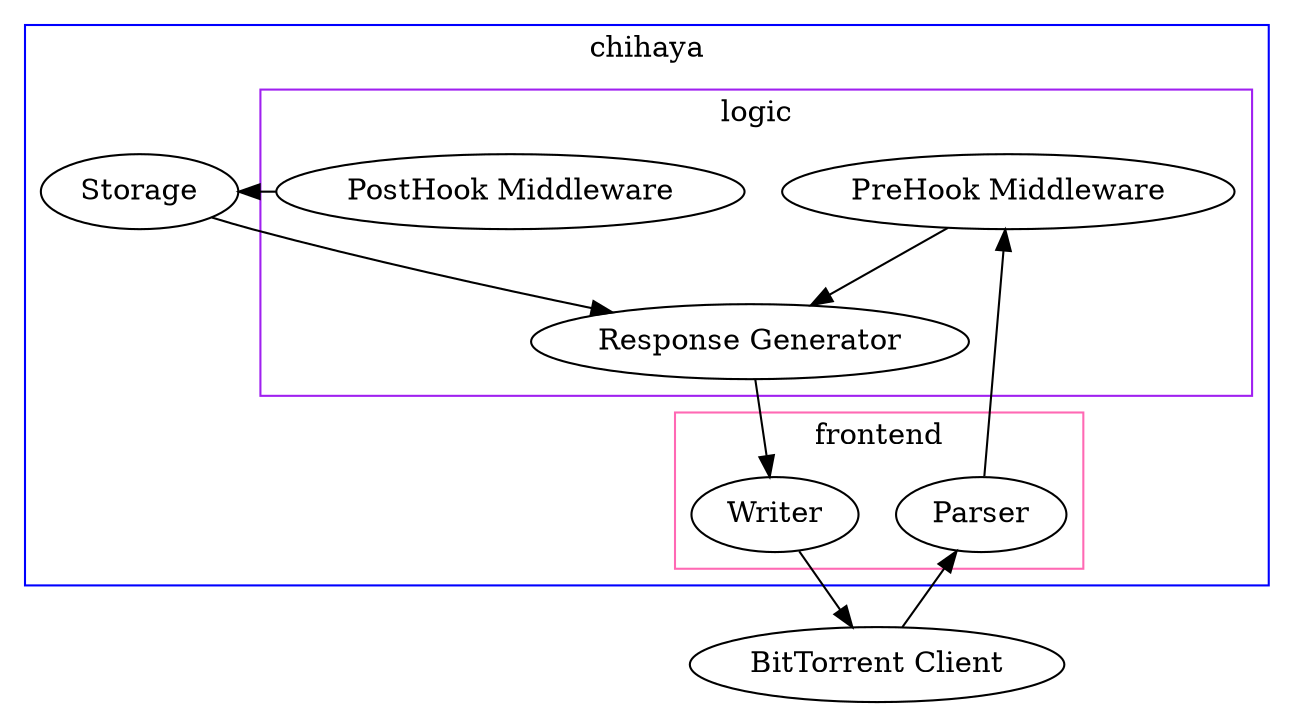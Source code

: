 digraph G {
  subgraph cluster_0 {
    label = "chihaya";
    style = "line";
    color = "blue";

    "Storage";

    subgraph cluster_1 {
      label = "frontend";
      style = "line";
      color = "hotpink";

      "Parser";
      "Writer";
    }

    subgraph cluster_2 {
      label = "logic";
      style = "line";
      color = "purple";

      "PreHook Middleware";
      "PostHook Middleware";
      "Response Generator";
    }
  }

  "BitTorrent Client" -> "Parser";
  "Parser" -> "PreHook Middleware";
  "PreHook Middleware" -> "Response Generator";
  "PostHook Middleware" -> "Storage";
  "Storage" -> "Response Generator";
  "Response Generator" -> "Writer";
  "Writer" -> "BitTorrent Client";
}
